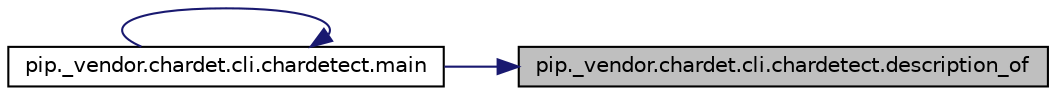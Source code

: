 digraph "pip._vendor.chardet.cli.chardetect.description_of"
{
 // LATEX_PDF_SIZE
  edge [fontname="Helvetica",fontsize="10",labelfontname="Helvetica",labelfontsize="10"];
  node [fontname="Helvetica",fontsize="10",shape=record];
  rankdir="RL";
  Node1 [label="pip._vendor.chardet.cli.chardetect.description_of",height=0.2,width=0.4,color="black", fillcolor="grey75", style="filled", fontcolor="black",tooltip=" "];
  Node1 -> Node2 [dir="back",color="midnightblue",fontsize="10",style="solid",fontname="Helvetica"];
  Node2 [label="pip._vendor.chardet.cli.chardetect.main",height=0.2,width=0.4,color="black", fillcolor="white", style="filled",URL="$d2/d75/namespacepip_1_1__vendor_1_1chardet_1_1cli_1_1chardetect.html#af87d264701f991d8bc4bd35121273285",tooltip=" "];
  Node2 -> Node2 [dir="back",color="midnightblue",fontsize="10",style="solid",fontname="Helvetica"];
}
